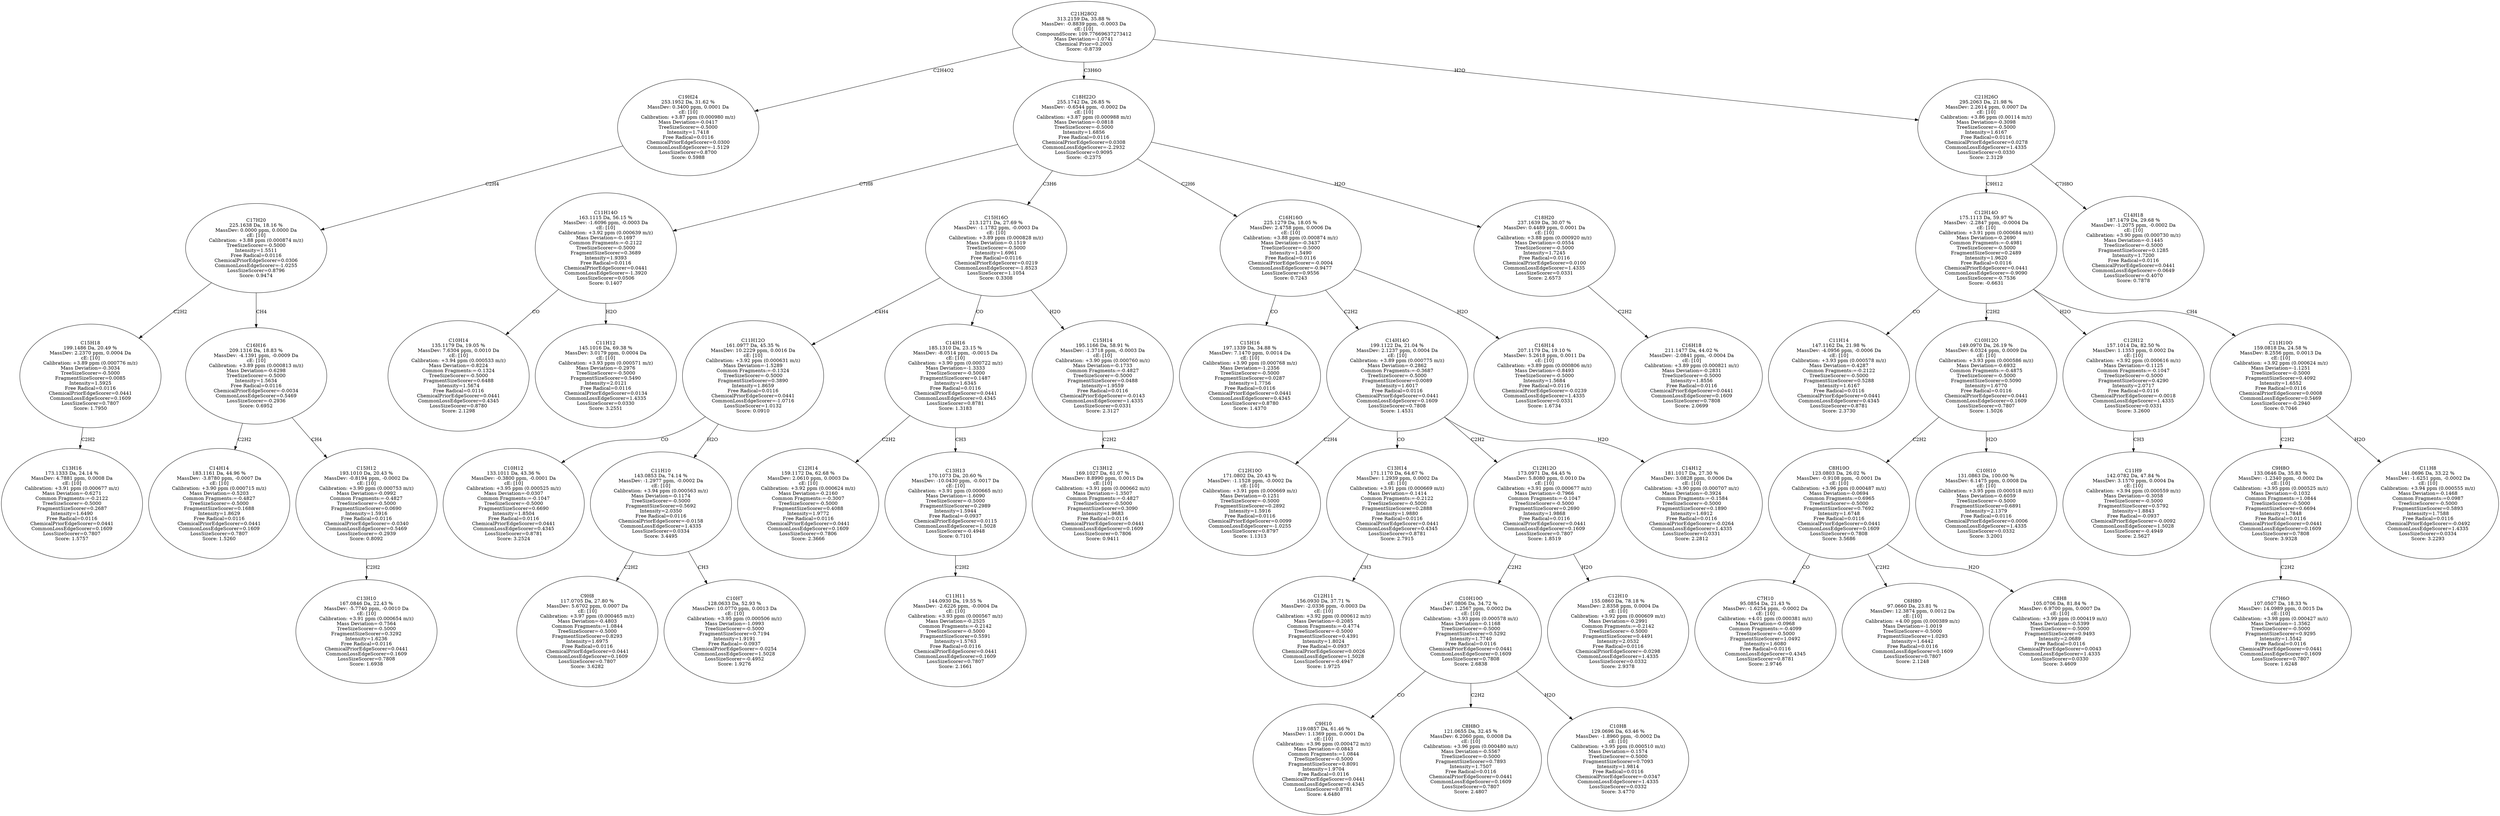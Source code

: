 strict digraph {
v1 [label="C13H16\n173.1333 Da, 24.14 %\nMassDev: 4.7881 ppm, 0.0008 Da\ncE: [10]\nCalibration: +3.91 ppm (0.000677 m/z)\nMass Deviation=-0.6271\nCommon Fragments:=-0.2122\nTreeSizeScorer=-0.5000\nFragmentSizeScorer=0.2687\nIntensity=1.6490\nFree Radical=0.0116\nChemicalPriorEdgeScorer=0.0441\nCommonLossEdgeScorer=0.1609\nLossSizeScorer=0.7807\nScore: 1.5757"];
v2 [label="C15H18\n199.1486 Da, 20.49 %\nMassDev: 2.2370 ppm, 0.0004 Da\ncE: [10]\nCalibration: +3.89 ppm (0.000776 m/z)\nMass Deviation=-0.3034\nTreeSizeScorer=-0.5000\nFragmentSizeScorer=0.0085\nIntensity=1.5925\nFree Radical=0.0116\nChemicalPriorEdgeScorer=0.0441\nCommonLossEdgeScorer=0.1609\nLossSizeScorer=0.7807\nScore: 1.7950"];
v3 [label="C14H14\n183.1161 Da, 44.96 %\nMassDev: -3.8780 ppm, -0.0007 Da\ncE: [10]\nCalibration: +3.90 ppm (0.000715 m/z)\nMass Deviation=-0.5203\nCommon Fragments:=-0.4827\nTreeSizeScorer=-0.5000\nFragmentSizeScorer=0.1688\nIntensity=1.8629\nFree Radical=0.0116\nChemicalPriorEdgeScorer=0.0441\nCommonLossEdgeScorer=0.1609\nLossSizeScorer=0.7807\nScore: 1.5260"];
v4 [label="C13H10\n167.0846 Da, 22.43 %\nMassDev: -5.7740 ppm, -0.0010 Da\ncE: [10]\nCalibration: +3.91 ppm (0.000654 m/z)\nMass Deviation=-0.7564\nTreeSizeScorer=-0.5000\nFragmentSizeScorer=0.3292\nIntensity=1.6236\nFree Radical=0.0116\nChemicalPriorEdgeScorer=0.0441\nCommonLossEdgeScorer=0.1609\nLossSizeScorer=0.7808\nScore: 1.6938"];
v5 [label="C15H12\n193.1010 Da, 20.43 %\nMassDev: -0.8194 ppm, -0.0002 Da\ncE: [10]\nCalibration: +3.90 ppm (0.000753 m/z)\nMass Deviation=-0.0992\nCommon Fragments:=-0.4827\nTreeSizeScorer=-0.5000\nFragmentSizeScorer=0.0690\nIntensity=1.5916\nFree Radical=0.0116\nChemicalPriorEdgeScorer=-0.0340\nCommonLossEdgeScorer=0.5469\nLossSizeScorer=-0.2939\nScore: 0.8092"];
v6 [label="C16H16\n209.1316 Da, 18.83 %\nMassDev: -4.1391 ppm, -0.0009 Da\ncE: [10]\nCalibration: +3.89 ppm (0.000813 m/z)\nMass Deviation=-0.6298\nTreeSizeScorer=-0.5000\nIntensity=1.5634\nFree Radical=0.0116\nChemicalPriorEdgeScorer=-0.0034\nCommonLossEdgeScorer=0.5469\nLossSizeScorer=-0.2936\nScore: 0.6952"];
v7 [label="C17H20\n225.1638 Da, 18.16 %\nMassDev: 0.0000 ppm, 0.0000 Da\ncE: [10]\nCalibration: +3.88 ppm (0.000874 m/z)\nTreeSizeScorer=-0.5000\nIntensity=1.5511\nFree Radical=0.0116\nChemicalPriorEdgeScorer=0.0306\nCommonLossEdgeScorer=-1.0255\nLossSizeScorer=0.8796\nScore: 0.9474"];
v8 [label="C19H24\n253.1952 Da, 31.62 %\nMassDev: 0.3400 ppm, 0.0001 Da\ncE: [10]\nCalibration: +3.87 ppm (0.000980 m/z)\nMass Deviation=-0.0417\nTreeSizeScorer=-0.5000\nIntensity=1.7418\nFree Radical=0.0116\nChemicalPriorEdgeScorer=0.0300\nCommonLossEdgeScorer=-1.5129\nLossSizeScorer=0.8700\nScore: 0.5988"];
v9 [label="C10H14\n135.1179 Da, 19.05 %\nMassDev: 7.6304 ppm, 0.0010 Da\ncE: [10]\nCalibration: +3.94 ppm (0.000533 m/z)\nMass Deviation=-0.8224\nCommon Fragments:=-0.1324\nTreeSizeScorer=-0.5000\nFragmentSizeScorer=0.6488\nIntensity=1.5674\nFree Radical=0.0116\nChemicalPriorEdgeScorer=0.0441\nCommonLossEdgeScorer=0.4345\nLossSizeScorer=0.8780\nScore: 2.1298"];
v10 [label="C11H12\n145.1016 Da, 69.38 %\nMassDev: 3.0179 ppm, 0.0004 Da\ncE: [10]\nCalibration: +3.93 ppm (0.000571 m/z)\nMass Deviation=-0.2976\nTreeSizeScorer=-0.5000\nFragmentSizeScorer=0.5490\nIntensity=2.0121\nFree Radical=0.0116\nChemicalPriorEdgeScorer=0.0134\nCommonLossEdgeScorer=1.4335\nLossSizeScorer=0.0330\nScore: 3.2551"];
v11 [label="C11H14O\n163.1115 Da, 56.15 %\nMassDev: -1.6096 ppm, -0.0003 Da\ncE: [10]\nCalibration: +3.92 ppm (0.000639 m/z)\nMass Deviation=-0.1697\nCommon Fragments:=-0.2122\nTreeSizeScorer=-0.5000\nFragmentSizeScorer=0.3689\nIntensity=1.9393\nFree Radical=0.0116\nChemicalPriorEdgeScorer=0.0441\nCommonLossEdgeScorer=-1.3920\nLossSizeScorer=0.0506\nScore: 0.1407"];
v12 [label="C10H12\n133.1011 Da, 43.36 %\nMassDev: -0.3800 ppm, -0.0001 Da\ncE: [10]\nCalibration: +3.95 ppm (0.000525 m/z)\nMass Deviation=-0.0307\nCommon Fragments:=-0.1047\nTreeSizeScorer=-0.5000\nFragmentSizeScorer=0.6690\nIntensity=1.8504\nFree Radical=0.0116\nChemicalPriorEdgeScorer=0.0441\nCommonLossEdgeScorer=0.4345\nLossSizeScorer=0.8781\nScore: 3.2524"];
v13 [label="C9H8\n117.0705 Da, 27.80 %\nMassDev: 5.6702 ppm, 0.0007 Da\ncE: [10]\nCalibration: +3.97 ppm (0.000465 m/z)\nMass Deviation=-0.4803\nCommon Fragments:=1.0844\nTreeSizeScorer=-0.5000\nFragmentSizeScorer=0.8293\nIntensity=1.6975\nFree Radical=0.0116\nChemicalPriorEdgeScorer=0.0441\nCommonLossEdgeScorer=0.1609\nLossSizeScorer=0.7807\nScore: 3.6282"];
v14 [label="C10H7\n128.0633 Da, 52.93 %\nMassDev: 10.0770 ppm, 0.0013 Da\ncE: [10]\nCalibration: +3.95 ppm (0.000506 m/z)\nMass Deviation=-1.0993\nTreeSizeScorer=-0.5000\nFragmentSizeScorer=0.7194\nIntensity=1.9191\nFree Radical=-0.0937\nChemicalPriorEdgeScorer=-0.0254\nCommonLossEdgeScorer=1.5028\nLossSizeScorer=-0.4952\nScore: 1.9276"];
v15 [label="C11H10\n143.0853 Da, 74.14 %\nMassDev: -1.2977 ppm, -0.0002 Da\ncE: [10]\nCalibration: +3.94 ppm (0.000563 m/z)\nMass Deviation=-0.1174\nTreeSizeScorer=-0.5000\nFragmentSizeScorer=0.5692\nIntensity=2.0350\nFree Radical=0.0116\nChemicalPriorEdgeScorer=-0.0158\nCommonLossEdgeScorer=1.4335\nLossSizeScorer=0.0334\nScore: 3.4495"];
v16 [label="C11H12O\n161.0977 Da, 45.35 %\nMassDev: 10.2229 ppm, 0.0016 Da\ncE: [10]\nCalibration: +3.92 ppm (0.000631 m/z)\nMass Deviation=-1.5289\nCommon Fragments:=-0.1324\nTreeSizeScorer=-0.5000\nFragmentSizeScorer=0.3890\nIntensity=1.8659\nFree Radical=0.0116\nChemicalPriorEdgeScorer=0.0441\nCommonLossEdgeScorer=-1.0716\nLossSizeScorer=1.0132\nScore: 0.0910"];
v17 [label="C12H14\n159.1172 Da, 62.68 %\nMassDev: 2.0610 ppm, 0.0003 Da\ncE: [10]\nCalibration: +3.92 ppm (0.000624 m/z)\nMass Deviation=-0.2160\nCommon Fragments:=-0.3007\nTreeSizeScorer=-0.5000\nFragmentSizeScorer=0.4088\nIntensity=1.9772\nFree Radical=0.0116\nChemicalPriorEdgeScorer=0.0441\nCommonLossEdgeScorer=0.1609\nLossSizeScorer=0.7806\nScore: 2.3666"];
v18 [label="C11H11\n144.0930 Da, 19.55 %\nMassDev: -2.6226 ppm, -0.0004 Da\ncE: [10]\nCalibration: +3.93 ppm (0.000567 m/z)\nMass Deviation=-0.2525\nCommon Fragments:=-0.2142\nTreeSizeScorer=-0.5000\nFragmentSizeScorer=0.5591\nIntensity=1.5763\nFree Radical=0.0116\nChemicalPriorEdgeScorer=0.0441\nCommonLossEdgeScorer=0.1609\nLossSizeScorer=0.7807\nScore: 2.1661"];
v19 [label="C13H13\n170.1073 Da, 20.60 %\nMassDev: -10.0430 ppm, -0.0017 Da\ncE: [10]\nCalibration: +3.91 ppm (0.000665 m/z)\nMass Deviation=-1.6090\nTreeSizeScorer=-0.5000\nFragmentSizeScorer=0.2989\nIntensity=1.5944\nFree Radical=-0.0937\nChemicalPriorEdgeScorer=0.0115\nCommonLossEdgeScorer=1.5028\nLossSizeScorer=-0.4948\nScore: 0.7101"];
v20 [label="C14H16\n185.1310 Da, 23.15 %\nMassDev: -8.0514 ppm, -0.0015 Da\ncE: [10]\nCalibration: +3.90 ppm (0.000722 m/z)\nMass Deviation=-1.3333\nTreeSizeScorer=-0.5000\nFragmentSizeScorer=0.1487\nIntensity=1.6345\nFree Radical=0.0116\nChemicalPriorEdgeScorer=0.0441\nCommonLossEdgeScorer=0.4345\nLossSizeScorer=0.8781\nScore: 1.3183"];
v21 [label="C13H12\n169.1027 Da, 61.07 %\nMassDev: 8.8990 ppm, 0.0015 Da\ncE: [10]\nCalibration: +3.91 ppm (0.000662 m/z)\nMass Deviation=-1.3507\nCommon Fragments:=-0.4827\nTreeSizeScorer=-0.5000\nFragmentSizeScorer=0.3090\nIntensity=1.9683\nFree Radical=0.0116\nChemicalPriorEdgeScorer=0.0441\nCommonLossEdgeScorer=0.1609\nLossSizeScorer=0.7806\nScore: 0.9411"];
v22 [label="C15H14\n195.1166 Da, 58.91 %\nMassDev: -1.3718 ppm, -0.0003 Da\ncE: [10]\nCalibration: +3.90 ppm (0.000760 m/z)\nMass Deviation=-0.1733\nCommon Fragments:=-0.4827\nTreeSizeScorer=-0.5000\nFragmentSizeScorer=0.0488\nIntensity=1.9559\nFree Radical=0.0116\nChemicalPriorEdgeScorer=-0.0143\nCommonLossEdgeScorer=1.4335\nLossSizeScorer=0.0331\nScore: 2.3127"];
v23 [label="C15H16O\n213.1271 Da, 27.69 %\nMassDev: -1.1782 ppm, -0.0003 Da\ncE: [10]\nCalibration: +3.89 ppm (0.000828 m/z)\nMass Deviation=-0.1519\nTreeSizeScorer=-0.5000\nIntensity=1.6961\nFree Radical=0.0116\nChemicalPriorEdgeScorer=0.0219\nCommonLossEdgeScorer=-1.8523\nLossSizeScorer=1.1054\nScore: 0.3308"];
v24 [label="C15H16\n197.1339 Da, 34.88 %\nMassDev: 7.1470 ppm, 0.0014 Da\ncE: [10]\nCalibration: +3.90 ppm (0.000768 m/z)\nMass Deviation=-1.2356\nTreeSizeScorer=-0.5000\nFragmentSizeScorer=0.0287\nIntensity=1.7756\nFree Radical=0.0116\nChemicalPriorEdgeScorer=0.0441\nCommonLossEdgeScorer=0.4345\nLossSizeScorer=0.8780\nScore: 1.4370"];
v25 [label="C12H10O\n171.0802 Da, 20.43 %\nMassDev: -1.1528 ppm, -0.0002 Da\ncE: [10]\nCalibration: +3.91 ppm (0.000669 m/z)\nMass Deviation=-0.1251\nTreeSizeScorer=-0.5000\nFragmentSizeScorer=0.2892\nIntensity=1.5916\nFree Radical=0.0116\nChemicalPriorEdgeScorer=0.0099\nCommonLossEdgeScorer=-1.0255\nLossSizeScorer=0.8797\nScore: 1.1313"];
v26 [label="C12H11\n156.0930 Da, 37.71 %\nMassDev: -2.0336 ppm, -0.0003 Da\ncE: [10]\nCalibration: +3.92 ppm (0.000612 m/z)\nMass Deviation=-0.2085\nCommon Fragments:=-0.4774\nTreeSizeScorer=-0.5000\nFragmentSizeScorer=0.4391\nIntensity=1.8024\nFree Radical=-0.0937\nChemicalPriorEdgeScorer=0.0026\nCommonLossEdgeScorer=1.5028\nLossSizeScorer=-0.4947\nScore: 1.9725"];
v27 [label="C13H14\n171.1170 Da, 64.67 %\nMassDev: 1.2939 ppm, 0.0002 Da\ncE: [10]\nCalibration: +3.91 ppm (0.000669 m/z)\nMass Deviation=-0.1414\nCommon Fragments:=-0.2122\nTreeSizeScorer=-0.5000\nFragmentSizeScorer=0.2888\nIntensity=1.9880\nFree Radical=0.0116\nChemicalPriorEdgeScorer=0.0441\nCommonLossEdgeScorer=0.4345\nLossSizeScorer=0.8781\nScore: 2.7915"];
v28 [label="C9H10\n119.0857 Da, 61.46 %\nMassDev: 1.1369 ppm, 0.0001 Da\ncE: [10]\nCalibration: +3.96 ppm (0.000472 m/z)\nMass Deviation=-0.0843\nCommon Fragments:=1.0844\nTreeSizeScorer=-0.5000\nFragmentSizeScorer=0.8091\nIntensity=1.9704\nFree Radical=0.0116\nChemicalPriorEdgeScorer=0.0441\nCommonLossEdgeScorer=0.4345\nLossSizeScorer=0.8781\nScore: 4.6480"];
v29 [label="C8H8O\n121.0655 Da, 32.45 %\nMassDev: 6.2060 ppm, 0.0008 Da\ncE: [10]\nCalibration: +3.96 ppm (0.000480 m/z)\nMass Deviation=-0.5567\nTreeSizeScorer=-0.5000\nFragmentSizeScorer=0.7893\nIntensity=1.7507\nFree Radical=0.0116\nChemicalPriorEdgeScorer=0.0441\nCommonLossEdgeScorer=0.1609\nLossSizeScorer=0.7807\nScore: 2.4807"];
v30 [label="C10H8\n129.0696 Da, 63.46 %\nMassDev: -1.8960 ppm, -0.0002 Da\ncE: [10]\nCalibration: +3.95 ppm (0.000510 m/z)\nMass Deviation=-0.1574\nTreeSizeScorer=-0.5000\nFragmentSizeScorer=0.7093\nIntensity=1.9814\nFree Radical=0.0116\nChemicalPriorEdgeScorer=-0.0347\nCommonLossEdgeScorer=1.4335\nLossSizeScorer=0.0332\nScore: 3.4770"];
v31 [label="C10H10O\n147.0806 Da, 34.72 %\nMassDev: 1.2567 ppm, 0.0002 Da\ncE: [10]\nCalibration: +3.93 ppm (0.000578 m/z)\nMass Deviation=-0.1168\nTreeSizeScorer=-0.5000\nFragmentSizeScorer=0.5292\nIntensity=1.7740\nFree Radical=0.0116\nChemicalPriorEdgeScorer=0.0441\nCommonLossEdgeScorer=0.1609\nLossSizeScorer=0.7808\nScore: 2.6838"];
v32 [label="C12H10\n155.0860 Da, 78.18 %\nMassDev: 2.8358 ppm, 0.0004 Da\ncE: [10]\nCalibration: +3.92 ppm (0.000609 m/z)\nMass Deviation=-0.2991\nCommon Fragments:=-0.2142\nTreeSizeScorer=-0.5000\nFragmentSizeScorer=0.4491\nIntensity=2.0532\nFree Radical=0.0116\nChemicalPriorEdgeScorer=-0.0298\nCommonLossEdgeScorer=1.4335\nLossSizeScorer=0.0332\nScore: 2.9378"];
v33 [label="C12H12O\n173.0971 Da, 64.45 %\nMassDev: 5.8080 ppm, 0.0010 Da\ncE: [10]\nCalibration: +3.91 ppm (0.000677 m/z)\nMass Deviation=-0.7966\nCommon Fragments:=-0.1047\nTreeSizeScorer=-0.5000\nFragmentSizeScorer=0.2690\nIntensity=1.9868\nFree Radical=0.0116\nChemicalPriorEdgeScorer=0.0441\nCommonLossEdgeScorer=0.1609\nLossSizeScorer=0.7807\nScore: 1.8519"];
v34 [label="C14H12\n181.1017 Da, 27.30 %\nMassDev: 3.0828 ppm, 0.0006 Da\ncE: [10]\nCalibration: +3.90 ppm (0.000707 m/z)\nMass Deviation=-0.3924\nCommon Fragments:=-0.1584\nTreeSizeScorer=-0.5000\nFragmentSizeScorer=0.1890\nIntensity=1.6912\nFree Radical=0.0116\nChemicalPriorEdgeScorer=-0.0264\nCommonLossEdgeScorer=1.4335\nLossSizeScorer=0.0331\nScore: 2.2812"];
v35 [label="C14H14O\n199.1122 Da, 21.04 %\nMassDev: 2.1237 ppm, 0.0004 Da\ncE: [10]\nCalibration: +3.89 ppm (0.000775 m/z)\nMass Deviation=-0.2862\nCommon Fragments:=-0.3687\nTreeSizeScorer=-0.5000\nFragmentSizeScorer=0.0089\nIntensity=1.6017\nFree Radical=0.0116\nChemicalPriorEdgeScorer=0.0441\nCommonLossEdgeScorer=0.1609\nLossSizeScorer=0.7808\nScore: 1.4531"];
v36 [label="C16H14\n207.1179 Da, 19.10 %\nMassDev: 5.2618 ppm, 0.0011 Da\ncE: [10]\nCalibration: +3.89 ppm (0.000806 m/z)\nMass Deviation=-0.8493\nTreeSizeScorer=-0.5000\nIntensity=1.5684\nFree Radical=0.0116\nChemicalPriorEdgeScorer=-0.0239\nCommonLossEdgeScorer=1.4335\nLossSizeScorer=0.0331\nScore: 1.6734"];
v37 [label="C16H16O\n225.1279 Da, 18.05 %\nMassDev: 2.4758 ppm, 0.0006 Da\ncE: [10]\nCalibration: +3.88 ppm (0.000874 m/z)\nMass Deviation=-0.3437\nTreeSizeScorer=-0.5000\nIntensity=1.5490\nFree Radical=0.0116\nChemicalPriorEdgeScorer=-0.0004\nCommonLossEdgeScorer=-0.9477\nLossSizeScorer=0.9556\nScore: 0.7243"];
v38 [label="C16H18\n211.1477 Da, 44.02 %\nMassDev: -2.0841 ppm, -0.0004 Da\ncE: [10]\nCalibration: +3.89 ppm (0.000821 m/z)\nMass Deviation=-0.2831\nTreeSizeScorer=-0.5000\nIntensity=1.8556\nFree Radical=0.0116\nChemicalPriorEdgeScorer=0.0441\nCommonLossEdgeScorer=0.1609\nLossSizeScorer=0.7808\nScore: 2.0699"];
v39 [label="C18H20\n237.1639 Da, 30.07 %\nMassDev: 0.4489 ppm, 0.0001 Da\ncE: [10]\nCalibration: +3.88 ppm (0.000920 m/z)\nMass Deviation=-0.0554\nTreeSizeScorer=-0.5000\nIntensity=1.7245\nFree Radical=0.0116\nChemicalPriorEdgeScorer=0.0100\nCommonLossEdgeScorer=1.4335\nLossSizeScorer=0.0331\nScore: 2.6573"];
v40 [label="C18H22O\n255.1742 Da, 26.85 %\nMassDev: -0.6544 ppm, -0.0002 Da\ncE: [10]\nCalibration: +3.87 ppm (0.000988 m/z)\nMass Deviation=-0.0818\nTreeSizeScorer=-0.5000\nIntensity=1.6856\nFree Radical=0.0116\nChemicalPriorEdgeScorer=0.0308\nCommonLossEdgeScorer=-2.2932\nLossSizeScorer=0.9095\nScore: -0.2375"];
v41 [label="C11H14\n147.1162 Da, 21.98 %\nMassDev: -4.0956 ppm, -0.0006 Da\ncE: [10]\nCalibration: +3.93 ppm (0.000578 m/z)\nMass Deviation=-0.4287\nCommon Fragments:=-0.2122\nTreeSizeScorer=-0.5000\nFragmentSizeScorer=0.5288\nIntensity=1.6167\nFree Radical=0.0116\nChemicalPriorEdgeScorer=0.0441\nCommonLossEdgeScorer=0.4345\nLossSizeScorer=0.8781\nScore: 2.3730"];
v42 [label="C7H10\n95.0854 Da, 21.43 %\nMassDev: -1.6254 ppm, -0.0002 Da\ncE: [10]\nCalibration: +4.01 ppm (0.000381 m/z)\nMass Deviation=-0.0968\nCommon Fragments:=-0.4099\nTreeSizeScorer=-0.5000\nFragmentSizeScorer=1.0492\nIntensity=1.6080\nFree Radical=0.0116\nCommonLossEdgeScorer=0.4345\nLossSizeScorer=0.8781\nScore: 2.9746"];
v43 [label="C6H8O\n97.0660 Da, 23.81 %\nMassDev: 12.3874 ppm, 0.0012 Da\ncE: [10]\nCalibration: +4.00 ppm (0.000389 m/z)\nMass Deviation=-1.0019\nTreeSizeScorer=-0.5000\nFragmentSizeScorer=1.0293\nIntensity=1.6442\nFree Radical=0.0116\nCommonLossEdgeScorer=0.1609\nLossSizeScorer=0.7807\nScore: 2.1248"];
v44 [label="C8H8\n105.0706 Da, 81.84 %\nMassDev: 6.9700 ppm, 0.0007 Da\ncE: [10]\nCalibration: +3.99 ppm (0.000419 m/z)\nMass Deviation=-0.5399\nTreeSizeScorer=-0.5000\nFragmentSizeScorer=0.9493\nIntensity=2.0689\nFree Radical=0.0116\nChemicalPriorEdgeScorer=0.0043\nCommonLossEdgeScorer=1.4335\nLossSizeScorer=0.0330\nScore: 3.4609"];
v45 [label="C8H10O\n123.0803 Da, 26.02 %\nMassDev: -0.9108 ppm, -0.0001 Da\ncE: [10]\nCalibration: +3.96 ppm (0.000487 m/z)\nMass Deviation=-0.0694\nCommon Fragments:=0.6965\nTreeSizeScorer=-0.5000\nFragmentSizeScorer=0.7692\nIntensity=1.6748\nFree Radical=0.0116\nChemicalPriorEdgeScorer=0.0441\nCommonLossEdgeScorer=0.1609\nLossSizeScorer=0.7808\nScore: 3.5686"];
v46 [label="C10H10\n131.0863 Da, 100.00 %\nMassDev: 6.1475 ppm, 0.0008 Da\ncE: [10]\nCalibration: +3.95 ppm (0.000518 m/z)\nMass Deviation=-0.6059\nTreeSizeScorer=-0.5000\nFragmentSizeScorer=0.6891\nIntensity=2.1379\nFree Radical=0.0116\nChemicalPriorEdgeScorer=0.0006\nCommonLossEdgeScorer=1.4335\nLossSizeScorer=0.0332\nScore: 3.2001"];
v47 [label="C10H12O\n149.0970 Da, 26.19 %\nMassDev: 6.0324 ppm, 0.0009 Da\ncE: [10]\nCalibration: +3.93 ppm (0.000586 m/z)\nMass Deviation=-0.6932\nCommon Fragments:=-0.4875\nTreeSizeScorer=-0.5000\nFragmentSizeScorer=0.5090\nIntensity=1.6770\nFree Radical=0.0116\nChemicalPriorEdgeScorer=0.0441\nCommonLossEdgeScorer=0.1609\nLossSizeScorer=0.7807\nScore: 1.5026"];
v48 [label="C11H9\n142.0782 Da, 47.84 %\nMassDev: 3.1570 ppm, 0.0004 Da\ncE: [10]\nCalibration: +3.94 ppm (0.000559 m/z)\nMass Deviation=-0.3058\nTreeSizeScorer=-0.5000\nFragmentSizeScorer=0.5792\nIntensity=1.8843\nFree Radical=-0.0937\nChemicalPriorEdgeScorer=-0.0092\nCommonLossEdgeScorer=1.5028\nLossSizeScorer=-0.4949\nScore: 2.5627"];
v49 [label="C12H12\n157.1014 Da, 82.50 %\nMassDev: 1.1353 ppm, 0.0002 Da\ncE: [10]\nCalibration: +3.92 ppm (0.000616 m/z)\nMass Deviation=-0.1125\nCommon Fragments:=-0.1047\nTreeSizeScorer=-0.5000\nFragmentSizeScorer=0.4290\nIntensity=2.0717\nFree Radical=0.0116\nChemicalPriorEdgeScorer=-0.0018\nCommonLossEdgeScorer=1.4335\nLossSizeScorer=0.0331\nScore: 3.2600"];
v50 [label="C7H6O\n107.0507 Da, 18.33 %\nMassDev: 14.0989 ppm, 0.0015 Da\ncE: [10]\nCalibration: +3.98 ppm (0.000427 m/z)\nMass Deviation=-1.3562\nTreeSizeScorer=-0.5000\nFragmentSizeScorer=0.9295\nIntensity=1.5542\nFree Radical=0.0116\nChemicalPriorEdgeScorer=0.0441\nCommonLossEdgeScorer=0.1609\nLossSizeScorer=0.7807\nScore: 1.6248"];
v51 [label="C9H8O\n133.0646 Da, 35.83 %\nMassDev: -1.2340 ppm, -0.0002 Da\ncE: [10]\nCalibration: +3.95 ppm (0.000525 m/z)\nMass Deviation=-0.1032\nCommon Fragments:=1.0844\nTreeSizeScorer=-0.5000\nFragmentSizeScorer=0.6694\nIntensity=1.7848\nFree Radical=0.0116\nChemicalPriorEdgeScorer=0.0441\nCommonLossEdgeScorer=0.1609\nLossSizeScorer=0.7808\nScore: 3.9328"];
v52 [label="C11H8\n141.0696 Da, 33.22 %\nMassDev: -1.6251 ppm, -0.0002 Da\ncE: [10]\nCalibration: +3.94 ppm (0.000555 m/z)\nMass Deviation=-0.1468\nCommon Fragments:=0.0987\nTreeSizeScorer=-0.5000\nFragmentSizeScorer=0.5893\nIntensity=1.7588\nFree Radical=0.0116\nChemicalPriorEdgeScorer=-0.0492\nCommonLossEdgeScorer=1.4335\nLossSizeScorer=0.0334\nScore: 3.2293"];
v53 [label="C11H10O\n159.0818 Da, 24.58 %\nMassDev: 8.2556 ppm, 0.0013 Da\ncE: [10]\nCalibration: +3.92 ppm (0.000624 m/z)\nMass Deviation=-1.1251\nTreeSizeScorer=-0.5000\nFragmentSizeScorer=0.4092\nIntensity=1.6552\nFree Radical=0.0116\nChemicalPriorEdgeScorer=0.0008\nCommonLossEdgeScorer=0.5469\nLossSizeScorer=-0.2940\nScore: 0.7046"];
v54 [label="C12H14O\n175.1113 Da, 59.97 %\nMassDev: -2.2847 ppm, -0.0004 Da\ncE: [10]\nCalibration: +3.91 ppm (0.000684 m/z)\nMass Deviation=-0.2690\nCommon Fragments:=-0.4981\nTreeSizeScorer=-0.5000\nFragmentSizeScorer=0.2489\nIntensity=1.9620\nFree Radical=0.0116\nChemicalPriorEdgeScorer=0.0441\nCommonLossEdgeScorer=-0.9090\nLossSizeScorer=-0.7536\nScore: -0.6631"];
v55 [label="C14H18\n187.1479 Da, 29.68 %\nMassDev: -1.2075 ppm, -0.0002 Da\ncE: [10]\nCalibration: +3.90 ppm (0.000730 m/z)\nMass Deviation=-0.1445\nTreeSizeScorer=-0.5000\nFragmentSizeScorer=0.1285\nIntensity=1.7200\nFree Radical=0.0116\nChemicalPriorEdgeScorer=0.0441\nCommonLossEdgeScorer=-0.0649\nLossSizeScorer=-0.4070\nScore: 0.7878"];
v56 [label="C21H26O\n295.2063 Da, 21.98 %\nMassDev: 2.2614 ppm, 0.0007 Da\ncE: [10]\nCalibration: +3.86 ppm (0.00114 m/z)\nMass Deviation=-0.3098\nTreeSizeScorer=-0.5000\nIntensity=1.6167\nFree Radical=0.0116\nChemicalPriorEdgeScorer=0.0278\nCommonLossEdgeScorer=1.4335\nLossSizeScorer=0.0330\nScore: 2.3129"];
v57 [label="C21H28O2\n313.2159 Da, 35.88 %\nMassDev: -0.8839 ppm, -0.0003 Da\ncE: [10]\nCompoundScore: 109.77669637273412\nMass Deviation=-1.0741\nChemical Prior=0.2003\nScore: -0.8739"];
v2 -> v1 [label="C2H2"];
v7 -> v2 [label="C2H2"];
v6 -> v3 [label="C2H2"];
v5 -> v4 [label="C2H2"];
v6 -> v5 [label="CH4"];
v7 -> v6 [label="CH4"];
v8 -> v7 [label="C2H4"];
v57 -> v8 [label="C2H4O2"];
v11 -> v9 [label="CO"];
v11 -> v10 [label="H2O"];
v40 -> v11 [label="C7H8"];
v16 -> v12 [label="CO"];
v15 -> v13 [label="C2H2"];
v15 -> v14 [label="CH3"];
v16 -> v15 [label="H2O"];
v23 -> v16 [label="C4H4"];
v20 -> v17 [label="C2H2"];
v19 -> v18 [label="C2H2"];
v20 -> v19 [label="CH3"];
v23 -> v20 [label="CO"];
v22 -> v21 [label="C2H2"];
v23 -> v22 [label="H2O"];
v40 -> v23 [label="C3H6"];
v37 -> v24 [label="CO"];
v35 -> v25 [label="C2H4"];
v27 -> v26 [label="CH3"];
v35 -> v27 [label="CO"];
v31 -> v28 [label="CO"];
v31 -> v29 [label="C2H2"];
v31 -> v30 [label="H2O"];
v33 -> v31 [label="C2H2"];
v33 -> v32 [label="H2O"];
v35 -> v33 [label="C2H2"];
v35 -> v34 [label="H2O"];
v37 -> v35 [label="C2H2"];
v37 -> v36 [label="H2O"];
v40 -> v37 [label="C2H6"];
v39 -> v38 [label="C2H2"];
v40 -> v39 [label="H2O"];
v57 -> v40 [label="C3H6O"];
v54 -> v41 [label="CO"];
v45 -> v42 [label="CO"];
v45 -> v43 [label="C2H2"];
v45 -> v44 [label="H2O"];
v47 -> v45 [label="C2H2"];
v47 -> v46 [label="H2O"];
v54 -> v47 [label="C2H2"];
v49 -> v48 [label="CH3"];
v54 -> v49 [label="H2O"];
v51 -> v50 [label="C2H2"];
v53 -> v51 [label="C2H2"];
v53 -> v52 [label="H2O"];
v54 -> v53 [label="CH4"];
v56 -> v54 [label="C9H12"];
v56 -> v55 [label="C7H8O"];
v57 -> v56 [label="H2O"];
}